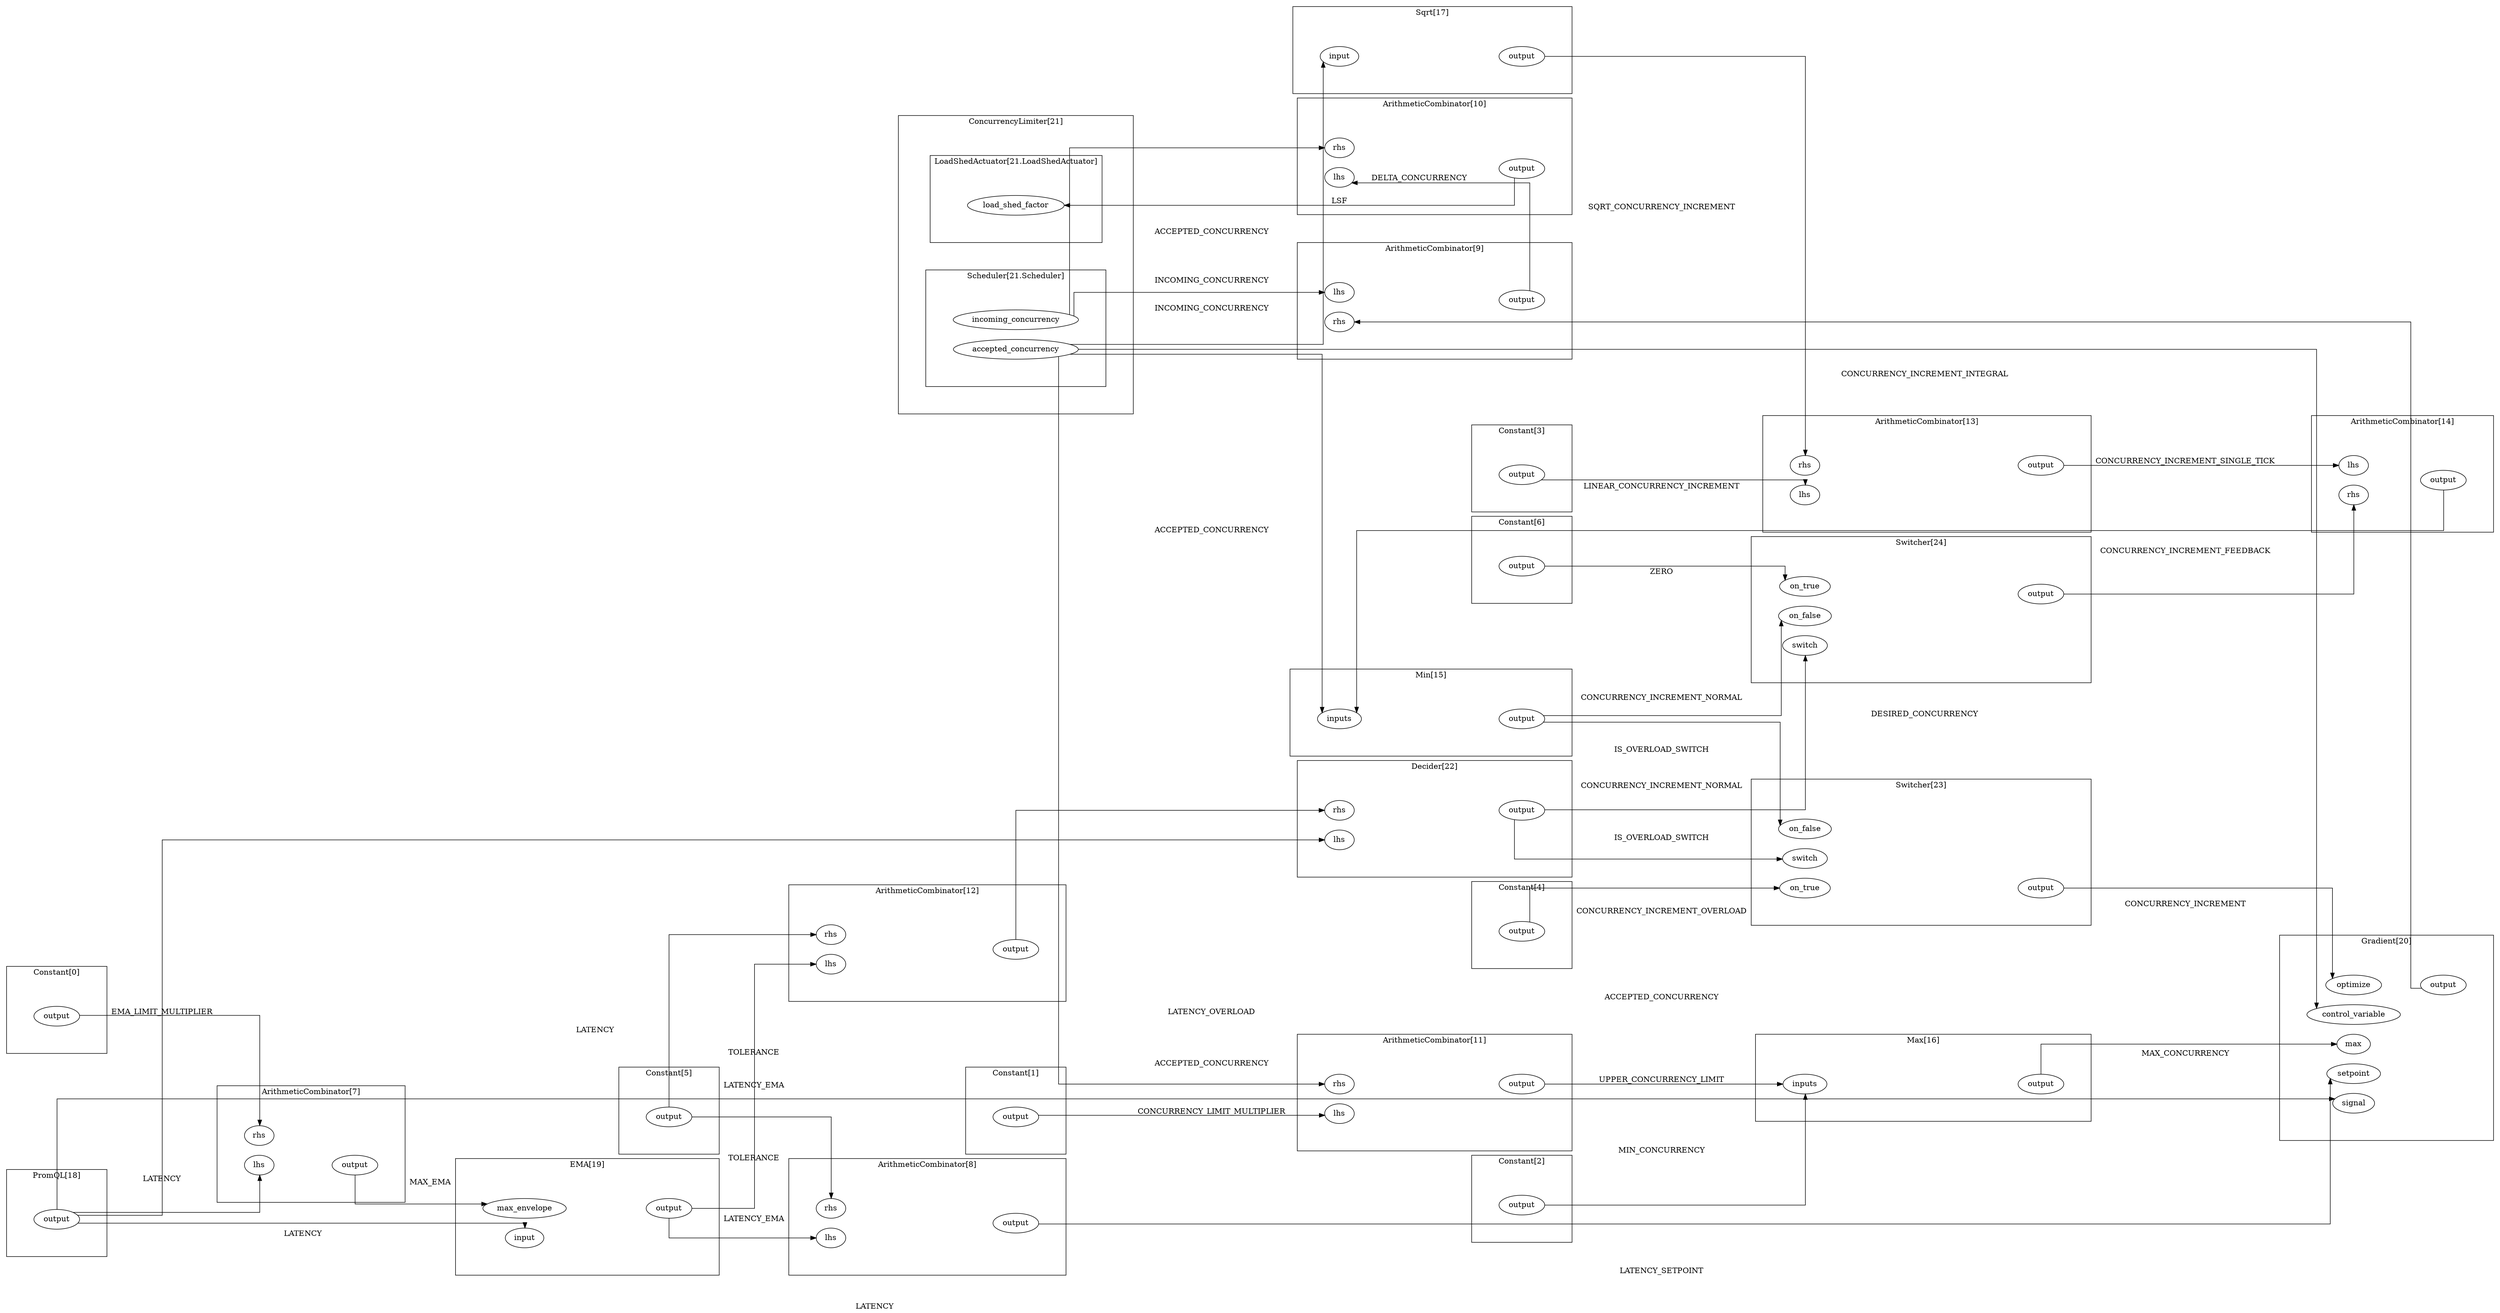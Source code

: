 digraph  {
	subgraph cluster_s27 {
		label="ArithmeticCombinator[10]";margin="50.0";
		n28[label="lhs"];
		n30[label="output"];
		n29[label="rhs"];
		n29->n30[style="invis"];
		{rank=same; n30;};
		{rank=same; n28;n29;};
		
	}
	subgraph cluster_s31 {
		label="ArithmeticCombinator[11]";margin="50.0";
		n32[label="lhs"];
		n34[label="output"];
		n33[label="rhs"];
		n33->n34[style="invis"];
		{rank=same; n32;n33;};
		{rank=same; n34;};
		
	}
	subgraph cluster_s35 {
		label="ArithmeticCombinator[12]";margin="50.0";
		n36[label="lhs"];
		n38[label="output"];
		n37[label="rhs"];
		n37->n38[style="invis"];
		{rank=same; n36;n37;};
		{rank=same; n38;};
		
	}
	subgraph cluster_s39 {
		label="ArithmeticCombinator[13]";margin="50.0";
		n40[label="lhs"];
		n42[label="output"];
		n41[label="rhs"];
		n41->n42[style="invis"];
		{rank=same; n40;n41;};
		{rank=same; n42;};
		
	}
	subgraph cluster_s43 {
		label="ArithmeticCombinator[14]";margin="50.0";
		n44[label="lhs"];
		n46[label="output"];
		n45[label="rhs"];
		n45->n46[style="invis"];
		{rank=same; n44;n45;};
		{rank=same; n46;};
		
	}
	subgraph cluster_s15 {
		label="ArithmeticCombinator[7]";margin="50.0";
		n17[label="lhs"];
		n18[label="output"];
		n16[label="rhs"];
		n17->n18[style="invis"];
		{rank=same; n16;n17;};
		{rank=same; n18;};
		
	}
	subgraph cluster_s19 {
		label="ArithmeticCombinator[8]";margin="50.0";
		n20[label="lhs"];
		n22[label="output"];
		n21[label="rhs"];
		n21->n22[style="invis"];
		{rank=same; n20;n21;};
		{rank=same; n22;};
		
	}
	subgraph cluster_s23 {
		label="ArithmeticCombinator[9]";margin="50.0";
		n24[label="lhs"];
		n26[label="output"];
		n25[label="rhs"];
		n25->n26[style="invis"];
		{rank=same; n24;n25;};
		{rank=same; n26;};
		
	}
	subgraph cluster_s69 {
		subgraph cluster_s73 {
			label="LoadShedActuator[21.LoadShedActuator]";margin="50.0";
			n74[label="load_shed_factor"];
			{rank=same; n74;};
			
		}
		subgraph cluster_s70 {
			label="Scheduler[21.Scheduler]";margin="50.0";
			n71[label="accepted_concurrency"];
			n72[label="incoming_concurrency"];
			{rank=same; n71;n72;};
			
		}
		label="ConcurrencyLimiter[21]";margin="50.0";
		
	}
	subgraph cluster_s1 {
		label="Constant[0]";margin="50.0";
		n2[label="output"];
		{rank=same; n2;};
		
	}
	subgraph cluster_s3 {
		label="Constant[1]";margin="50.0";
		n4[label="output"];
		{rank=same; n4;};
		
	}
	subgraph cluster_s5 {
		label="Constant[2]";margin="50.0";
		n6[label="output"];
		{rank=same; n6;};
		
	}
	subgraph cluster_s7 {
		label="Constant[3]";margin="50.0";
		n8[label="output"];
		{rank=same; n8;};
		
	}
	subgraph cluster_s9 {
		label="Constant[4]";margin="50.0";
		n10[label="output"];
		{rank=same; n10;};
		
	}
	subgraph cluster_s11 {
		label="Constant[5]";margin="50.0";
		n12[label="output"];
		{rank=same; n12;};
		
	}
	subgraph cluster_s13 {
		label="Constant[6]";margin="50.0";
		n14[label="output"];
		{rank=same; n14;};
		
	}
	subgraph cluster_s75 {
		label="Decider[22]";margin="50.0";
		n76[label="lhs"];
		n78[label="output"];
		n77[label="rhs"];
		n77->n78[style="invis"];
		{rank=same; n76;n77;};
		{rank=same; n78;};
		
	}
	subgraph cluster_s58 {
		label="EMA[19]";margin="50.0";
		n59[label="input"];
		n60[label="max_envelope"];
		n61[label="output"];
		n60->n61[style="invis"];
		{rank=same; n59;n60;};
		{rank=same; n61;};
		
	}
	subgraph cluster_s62 {
		label="Gradient[20]";margin="50.0";
		n64[label="control_variable"];
		n63[label="max"];
		n67[label="optimize"];
		n68[label="output"];
		n66[label="setpoint"];
		n65[label="signal"];
		n67->n68[style="invis"];
		{rank=same; n63;n64;n65;n66;n67;};
		{rank=same; n68;};
		
	}
	subgraph cluster_s50 {
		label="Max[16]";margin="50.0";
		n51[label="inputs"];
		n52[label="output"];
		n51->n52[style="invis"];
		{rank=same; n51;n51;};
		{rank=same; n52;};
		
	}
	subgraph cluster_s47 {
		label="Min[15]";margin="50.0";
		n48[label="inputs"];
		n49[label="output"];
		n48->n49[style="invis"];
		{rank=same; n48;n48;};
		{rank=same; n49;};
		
	}
	subgraph cluster_s56 {
		label="PromQL[18]";margin="50.0";
		n57[label="output"];
		{rank=same; n57;};
		
	}
	subgraph cluster_s53 {
		label="Sqrt[17]";margin="50.0";
		n54[label="input"];
		n55[label="output"];
		n54->n55[style="invis"];
		{rank=same; n54;};
		{rank=same; n55;};
		
	}
	subgraph cluster_s79 {
		label="Switcher[23]";margin="50.0";
		n80[label="on_false"];
		n82[label="on_true"];
		n83[label="output"];
		n81[label="switch"];
		n82->n83[style="invis"];
		{rank=same; n80;n81;n82;};
		{rank=same; n83;};
		
	}
	subgraph cluster_s84 {
		label="Switcher[24]";margin="50.0";
		n87[label="on_false"];
		n86[label="on_true"];
		n88[label="output"];
		n85[label="switch"];
		n87->n88[style="invis"];
		{rank=same; n85;n86;n87;};
		{rank=same; n88;};
		
	}
	rankdir="LR";splines="ortho";
	n71->n33[label="ACCEPTED_CONCURRENCY"];
	n71->n48[label="ACCEPTED_CONCURRENCY"];
	n71->n54[label="ACCEPTED_CONCURRENCY"];
	n71->n64[label="ACCEPTED_CONCURRENCY"];
	n72->n24[label="INCOMING_CONCURRENCY"];
	n72->n29[label="INCOMING_CONCURRENCY"];
	n83->n67[label="CONCURRENCY_INCREMENT"];
	n26->n28[label="DELTA_CONCURRENCY"];
	n30->n74[label="LSF"];
	n42->n44[label="CONCURRENCY_INCREMENT_SINGLE_TICK"];
	n57->n17[label="LATENCY"];
	n57->n59[label="LATENCY"];
	n57->n65[label="LATENCY"];
	n57->n76[label="LATENCY"];
	n68->n25[label="DESIRED_CONCURRENCY"];
	n14->n86[label="ZERO"];
	n34->n51[label="UPPER_CONCURRENCY_LIMIT"];
	n38->n77[label="LATENCY_OVERLOAD"];
	n52->n63[label="MAX_CONCURRENCY"];
	n78->n81[label="IS_OVERLOAD_SWITCH"];
	n78->n85[label="IS_OVERLOAD_SWITCH"];
	n61->n20[label="LATENCY_EMA"];
	n61->n36[label="LATENCY_EMA"];
	n88->n45[label="CONCURRENCY_INCREMENT_FEEDBACK"];
	n2->n16[label="EMA_LIMIT_MULTIPLIER"];
	n12->n21[label="TOLERANCE"];
	n12->n37[label="TOLERANCE"];
	n22->n66[label="LATENCY_SETPOINT"];
	n46->n48[label="CONCURRENCY_INCREMENT_INTEGRAL"];
	n55->n41[label="SQRT_CONCURRENCY_INCREMENT"];
	n49->n80[label="CONCURRENCY_INCREMENT_NORMAL"];
	n49->n87[label="CONCURRENCY_INCREMENT_NORMAL"];
	n4->n32[label="CONCURRENCY_LIMIT_MULTIPLIER"];
	n6->n51[label="MIN_CONCURRENCY"];
	n8->n40[label="LINEAR_CONCURRENCY_INCREMENT"];
	n10->n82[label="CONCURRENCY_INCREMENT_OVERLOAD"];
	n18->n60[label="MAX_EMA"];
	
}
